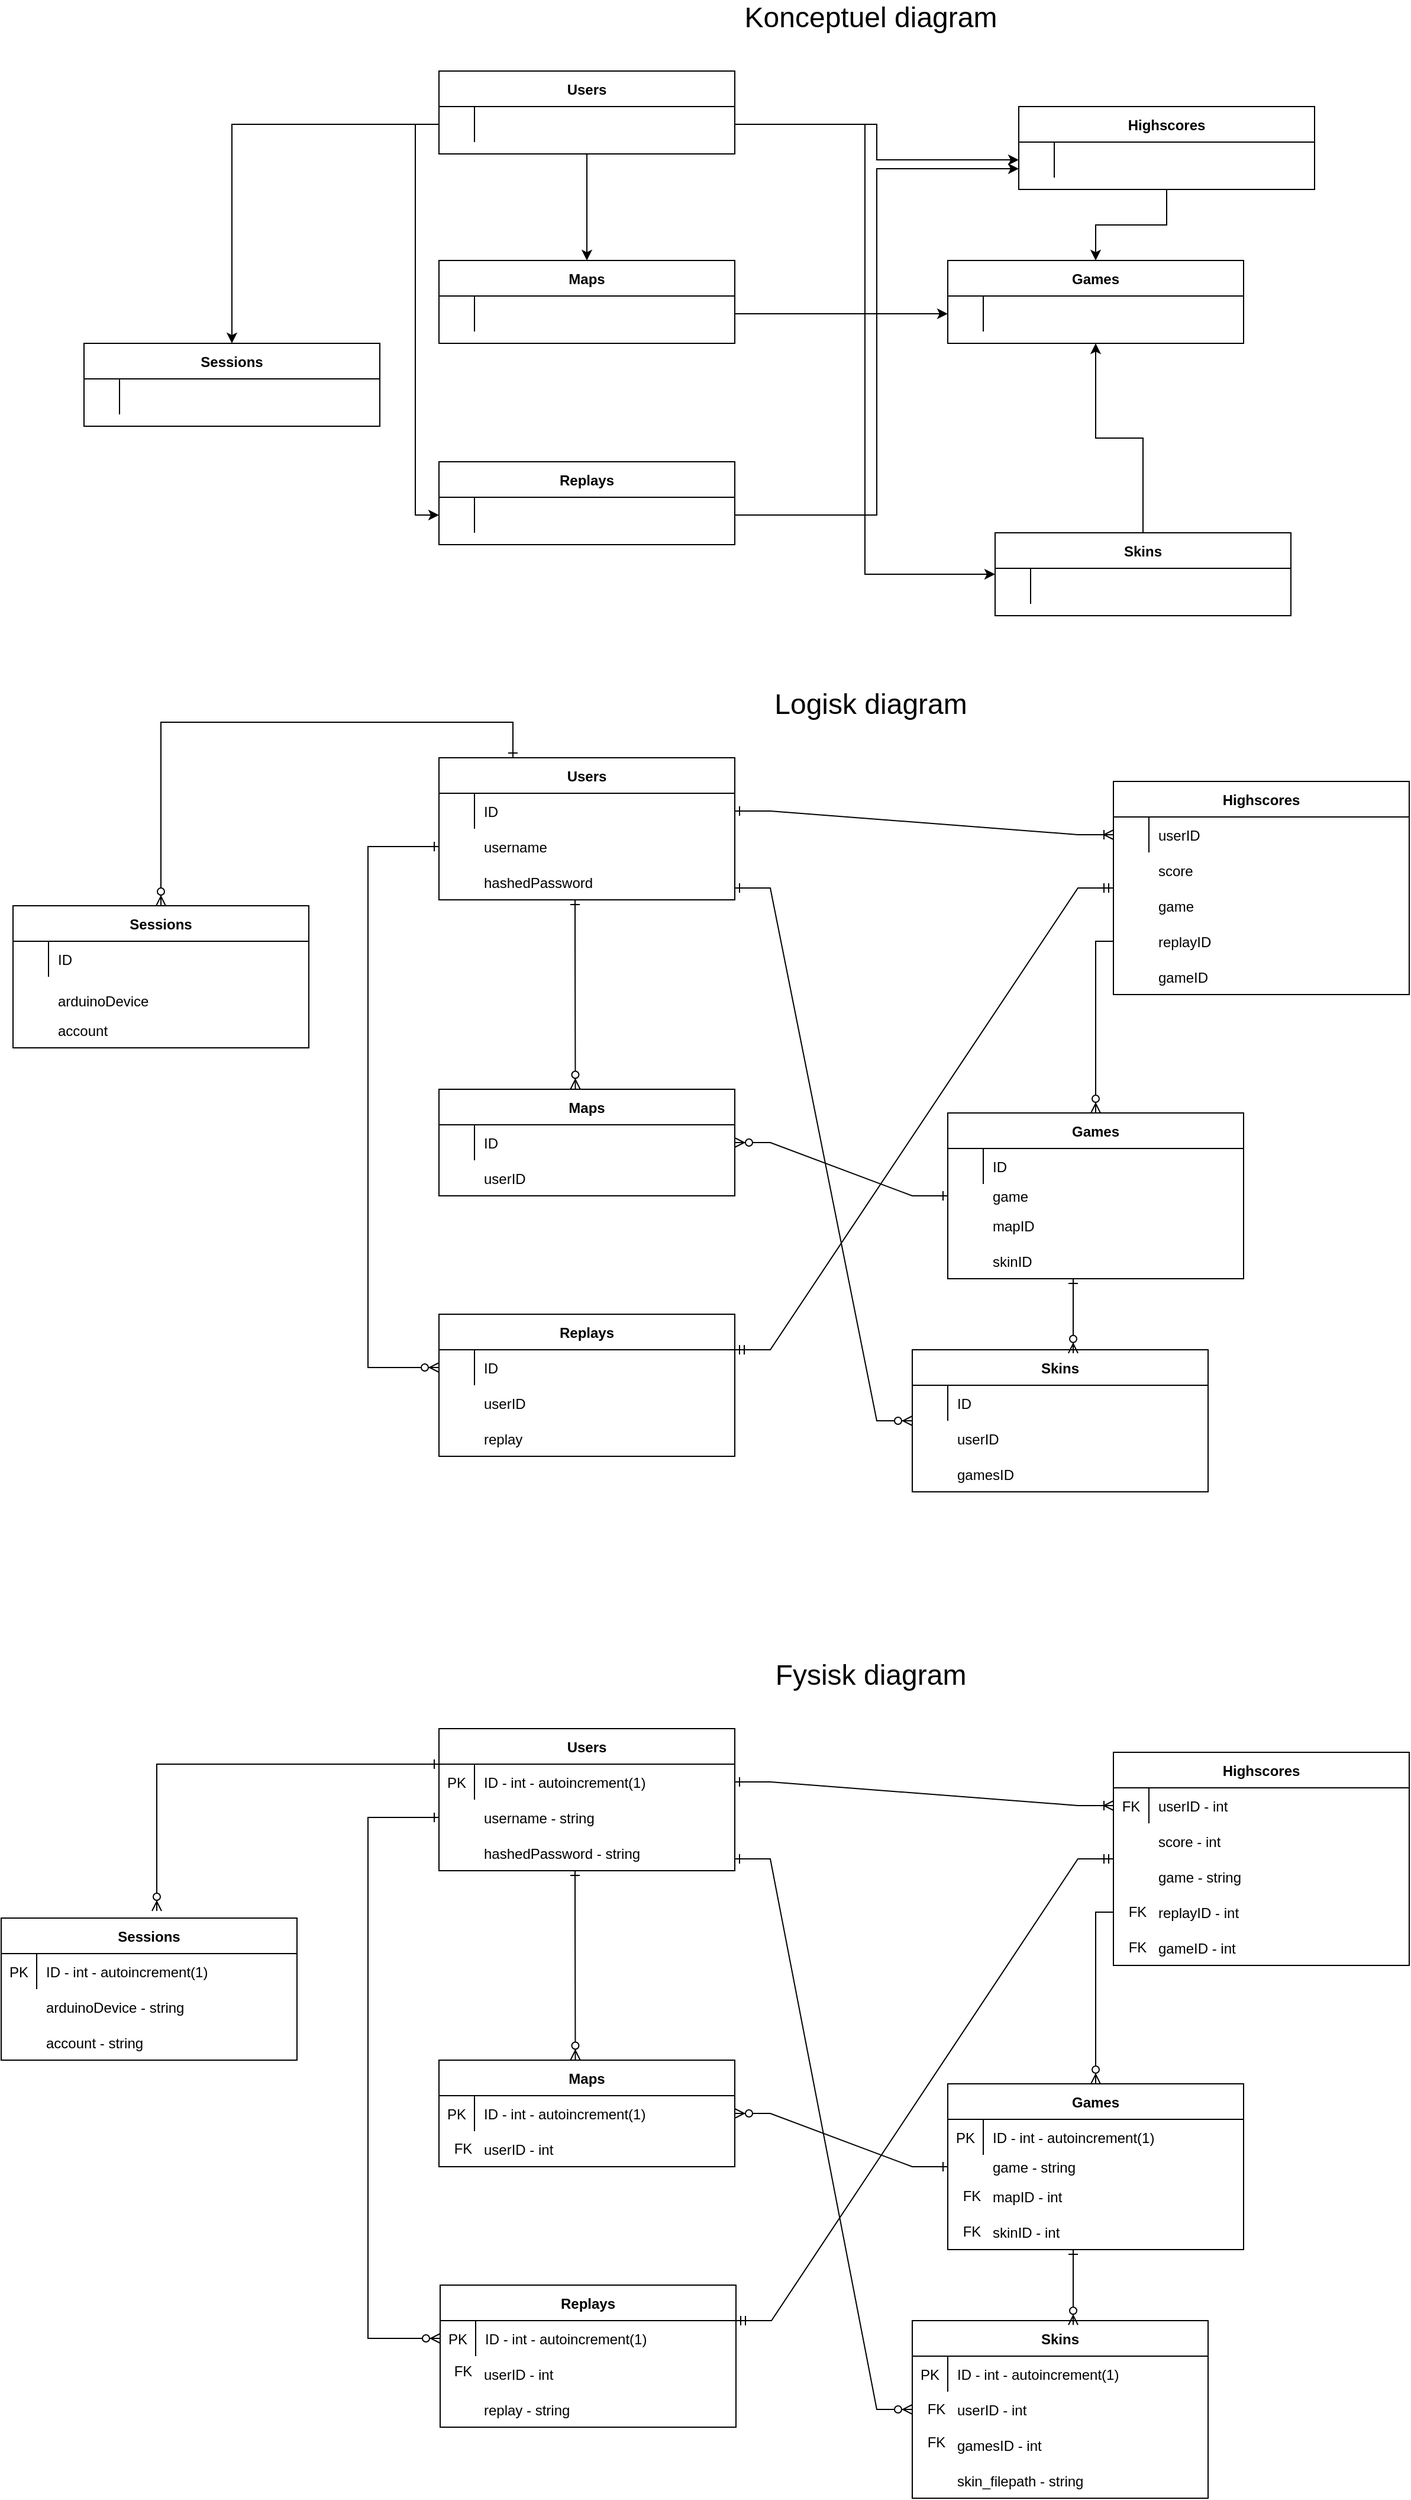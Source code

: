 <mxfile version="24.5.2" type="device">
  <diagram id="R2lEEEUBdFMjLlhIrx00" name="Page-1">
    <mxGraphModel dx="3475" dy="1410" grid="1" gridSize="10" guides="1" tooltips="1" connect="1" arrows="1" fold="1" page="1" pageScale="1" pageWidth="850" pageHeight="1100" math="0" shadow="0" extFonts="Permanent Marker^https://fonts.googleapis.com/css?family=Permanent+Marker">
      <root>
        <mxCell id="0" />
        <mxCell id="1" parent="0" />
        <mxCell id="thEp30P27NkduOgTaIkp-28" style="edgeStyle=orthogonalEdgeStyle;rounded=0;orthogonalLoop=1;jettySize=auto;html=1;entryX=0.5;entryY=0;entryDx=0;entryDy=0;" parent="1" source="C-vyLk0tnHw3VtMMgP7b-23" target="thEp30P27NkduOgTaIkp-6" edge="1">
          <mxGeometry relative="1" as="geometry" />
        </mxCell>
        <mxCell id="C-vyLk0tnHw3VtMMgP7b-23" value="Users" style="shape=table;startSize=30;container=1;collapsible=1;childLayout=tableLayout;fixedRows=1;rowLines=0;fontStyle=1;align=center;resizeLast=1;" parent="1" vertex="1">
          <mxGeometry x="60" y="110" width="250" height="70" as="geometry" />
        </mxCell>
        <mxCell id="C-vyLk0tnHw3VtMMgP7b-27" value="" style="shape=partialRectangle;collapsible=0;dropTarget=0;pointerEvents=0;fillColor=none;points=[[0,0.5],[1,0.5]];portConstraint=eastwest;top=0;left=0;right=0;bottom=0;" parent="C-vyLk0tnHw3VtMMgP7b-23" vertex="1">
          <mxGeometry y="30" width="250" height="30" as="geometry" />
        </mxCell>
        <mxCell id="C-vyLk0tnHw3VtMMgP7b-28" value="" style="shape=partialRectangle;overflow=hidden;connectable=0;fillColor=none;top=0;left=0;bottom=0;right=0;" parent="C-vyLk0tnHw3VtMMgP7b-27" vertex="1">
          <mxGeometry width="30" height="30" as="geometry">
            <mxRectangle width="30" height="30" as="alternateBounds" />
          </mxGeometry>
        </mxCell>
        <mxCell id="C-vyLk0tnHw3VtMMgP7b-29" value="" style="shape=partialRectangle;overflow=hidden;connectable=0;fillColor=none;top=0;left=0;bottom=0;right=0;align=left;spacingLeft=6;" parent="C-vyLk0tnHw3VtMMgP7b-27" vertex="1">
          <mxGeometry x="30" width="220" height="30" as="geometry">
            <mxRectangle width="220" height="30" as="alternateBounds" />
          </mxGeometry>
        </mxCell>
        <mxCell id="thEp30P27NkduOgTaIkp-31" style="edgeStyle=orthogonalEdgeStyle;rounded=0;orthogonalLoop=1;jettySize=auto;html=1;entryX=0.5;entryY=0;entryDx=0;entryDy=0;" parent="1" source="thEp30P27NkduOgTaIkp-2" target="thEp30P27NkduOgTaIkp-10" edge="1">
          <mxGeometry relative="1" as="geometry" />
        </mxCell>
        <mxCell id="thEp30P27NkduOgTaIkp-2" value="Highscores" style="shape=table;startSize=30;container=1;collapsible=1;childLayout=tableLayout;fixedRows=1;rowLines=0;fontStyle=1;align=center;resizeLast=1;" parent="1" vertex="1">
          <mxGeometry x="550" y="140" width="250" height="70" as="geometry" />
        </mxCell>
        <mxCell id="thEp30P27NkduOgTaIkp-3" value="" style="shape=partialRectangle;collapsible=0;dropTarget=0;pointerEvents=0;fillColor=none;points=[[0,0.5],[1,0.5]];portConstraint=eastwest;top=0;left=0;right=0;bottom=0;" parent="thEp30P27NkduOgTaIkp-2" vertex="1">
          <mxGeometry y="30" width="250" height="30" as="geometry" />
        </mxCell>
        <mxCell id="thEp30P27NkduOgTaIkp-4" value="" style="shape=partialRectangle;overflow=hidden;connectable=0;fillColor=none;top=0;left=0;bottom=0;right=0;" parent="thEp30P27NkduOgTaIkp-3" vertex="1">
          <mxGeometry width="30" height="30" as="geometry">
            <mxRectangle width="30" height="30" as="alternateBounds" />
          </mxGeometry>
        </mxCell>
        <mxCell id="thEp30P27NkduOgTaIkp-5" value="" style="shape=partialRectangle;overflow=hidden;connectable=0;fillColor=none;top=0;left=0;bottom=0;right=0;align=left;spacingLeft=6;" parent="thEp30P27NkduOgTaIkp-3" vertex="1">
          <mxGeometry x="30" width="220" height="30" as="geometry">
            <mxRectangle width="220" height="30" as="alternateBounds" />
          </mxGeometry>
        </mxCell>
        <mxCell id="thEp30P27NkduOgTaIkp-6" value="Maps" style="shape=table;startSize=30;container=1;collapsible=1;childLayout=tableLayout;fixedRows=1;rowLines=0;fontStyle=1;align=center;resizeLast=1;" parent="1" vertex="1">
          <mxGeometry x="60" y="270" width="250" height="70" as="geometry" />
        </mxCell>
        <mxCell id="thEp30P27NkduOgTaIkp-7" value="" style="shape=partialRectangle;collapsible=0;dropTarget=0;pointerEvents=0;fillColor=none;points=[[0,0.5],[1,0.5]];portConstraint=eastwest;top=0;left=0;right=0;bottom=0;" parent="thEp30P27NkduOgTaIkp-6" vertex="1">
          <mxGeometry y="30" width="250" height="30" as="geometry" />
        </mxCell>
        <mxCell id="thEp30P27NkduOgTaIkp-8" value="" style="shape=partialRectangle;overflow=hidden;connectable=0;fillColor=none;top=0;left=0;bottom=0;right=0;" parent="thEp30P27NkduOgTaIkp-7" vertex="1">
          <mxGeometry width="30" height="30" as="geometry">
            <mxRectangle width="30" height="30" as="alternateBounds" />
          </mxGeometry>
        </mxCell>
        <mxCell id="thEp30P27NkduOgTaIkp-9" value="" style="shape=partialRectangle;overflow=hidden;connectable=0;fillColor=none;top=0;left=0;bottom=0;right=0;align=left;spacingLeft=6;" parent="thEp30P27NkduOgTaIkp-7" vertex="1">
          <mxGeometry x="30" width="220" height="30" as="geometry">
            <mxRectangle width="220" height="30" as="alternateBounds" />
          </mxGeometry>
        </mxCell>
        <mxCell id="thEp30P27NkduOgTaIkp-10" value="Games" style="shape=table;startSize=30;container=1;collapsible=1;childLayout=tableLayout;fixedRows=1;rowLines=0;fontStyle=1;align=center;resizeLast=1;" parent="1" vertex="1">
          <mxGeometry x="490" y="270" width="250" height="70" as="geometry" />
        </mxCell>
        <mxCell id="thEp30P27NkduOgTaIkp-11" value="" style="shape=partialRectangle;collapsible=0;dropTarget=0;pointerEvents=0;fillColor=none;points=[[0,0.5],[1,0.5]];portConstraint=eastwest;top=0;left=0;right=0;bottom=0;" parent="thEp30P27NkduOgTaIkp-10" vertex="1">
          <mxGeometry y="30" width="250" height="30" as="geometry" />
        </mxCell>
        <mxCell id="thEp30P27NkduOgTaIkp-12" value="" style="shape=partialRectangle;overflow=hidden;connectable=0;fillColor=none;top=0;left=0;bottom=0;right=0;" parent="thEp30P27NkduOgTaIkp-11" vertex="1">
          <mxGeometry width="30" height="30" as="geometry">
            <mxRectangle width="30" height="30" as="alternateBounds" />
          </mxGeometry>
        </mxCell>
        <mxCell id="thEp30P27NkduOgTaIkp-13" value="" style="shape=partialRectangle;overflow=hidden;connectable=0;fillColor=none;top=0;left=0;bottom=0;right=0;align=left;spacingLeft=6;" parent="thEp30P27NkduOgTaIkp-11" vertex="1">
          <mxGeometry x="30" width="220" height="30" as="geometry">
            <mxRectangle width="220" height="30" as="alternateBounds" />
          </mxGeometry>
        </mxCell>
        <mxCell id="thEp30P27NkduOgTaIkp-33" style="edgeStyle=orthogonalEdgeStyle;rounded=0;orthogonalLoop=1;jettySize=auto;html=1;entryX=0.5;entryY=1;entryDx=0;entryDy=0;" parent="1" source="thEp30P27NkduOgTaIkp-18" target="thEp30P27NkduOgTaIkp-10" edge="1">
          <mxGeometry relative="1" as="geometry" />
        </mxCell>
        <mxCell id="thEp30P27NkduOgTaIkp-18" value="Skins" style="shape=table;startSize=30;container=1;collapsible=1;childLayout=tableLayout;fixedRows=1;rowLines=0;fontStyle=1;align=center;resizeLast=1;" parent="1" vertex="1">
          <mxGeometry x="530" y="500" width="250" height="70" as="geometry" />
        </mxCell>
        <mxCell id="thEp30P27NkduOgTaIkp-19" value="" style="shape=partialRectangle;collapsible=0;dropTarget=0;pointerEvents=0;fillColor=none;points=[[0,0.5],[1,0.5]];portConstraint=eastwest;top=0;left=0;right=0;bottom=0;" parent="thEp30P27NkduOgTaIkp-18" vertex="1">
          <mxGeometry y="30" width="250" height="30" as="geometry" />
        </mxCell>
        <mxCell id="thEp30P27NkduOgTaIkp-20" value="" style="shape=partialRectangle;overflow=hidden;connectable=0;fillColor=none;top=0;left=0;bottom=0;right=0;" parent="thEp30P27NkduOgTaIkp-19" vertex="1">
          <mxGeometry width="30" height="30" as="geometry">
            <mxRectangle width="30" height="30" as="alternateBounds" />
          </mxGeometry>
        </mxCell>
        <mxCell id="thEp30P27NkduOgTaIkp-21" value="" style="shape=partialRectangle;overflow=hidden;connectable=0;fillColor=none;top=0;left=0;bottom=0;right=0;align=left;spacingLeft=6;" parent="thEp30P27NkduOgTaIkp-19" vertex="1">
          <mxGeometry x="30" width="220" height="30" as="geometry">
            <mxRectangle width="220" height="30" as="alternateBounds" />
          </mxGeometry>
        </mxCell>
        <mxCell id="thEp30P27NkduOgTaIkp-22" value="Replays" style="shape=table;startSize=30;container=1;collapsible=1;childLayout=tableLayout;fixedRows=1;rowLines=0;fontStyle=1;align=center;resizeLast=1;" parent="1" vertex="1">
          <mxGeometry x="60" y="440" width="250" height="70" as="geometry" />
        </mxCell>
        <mxCell id="thEp30P27NkduOgTaIkp-23" value="" style="shape=partialRectangle;collapsible=0;dropTarget=0;pointerEvents=0;fillColor=none;points=[[0,0.5],[1,0.5]];portConstraint=eastwest;top=0;left=0;right=0;bottom=0;" parent="thEp30P27NkduOgTaIkp-22" vertex="1">
          <mxGeometry y="30" width="250" height="30" as="geometry" />
        </mxCell>
        <mxCell id="thEp30P27NkduOgTaIkp-24" value="" style="shape=partialRectangle;overflow=hidden;connectable=0;fillColor=none;top=0;left=0;bottom=0;right=0;" parent="thEp30P27NkduOgTaIkp-23" vertex="1">
          <mxGeometry width="30" height="30" as="geometry">
            <mxRectangle width="30" height="30" as="alternateBounds" />
          </mxGeometry>
        </mxCell>
        <mxCell id="thEp30P27NkduOgTaIkp-25" value="" style="shape=partialRectangle;overflow=hidden;connectable=0;fillColor=none;top=0;left=0;bottom=0;right=0;align=left;spacingLeft=6;" parent="thEp30P27NkduOgTaIkp-23" vertex="1">
          <mxGeometry x="30" width="220" height="30" as="geometry">
            <mxRectangle width="220" height="30" as="alternateBounds" />
          </mxGeometry>
        </mxCell>
        <mxCell id="thEp30P27NkduOgTaIkp-26" style="edgeStyle=orthogonalEdgeStyle;rounded=0;orthogonalLoop=1;jettySize=auto;html=1;entryX=0;entryY=0.5;entryDx=0;entryDy=0;" parent="1" source="C-vyLk0tnHw3VtMMgP7b-27" target="thEp30P27NkduOgTaIkp-3" edge="1">
          <mxGeometry relative="1" as="geometry" />
        </mxCell>
        <mxCell id="thEp30P27NkduOgTaIkp-27" style="edgeStyle=orthogonalEdgeStyle;rounded=0;orthogonalLoop=1;jettySize=auto;html=1;entryX=0;entryY=0.5;entryDx=0;entryDy=0;" parent="1" source="C-vyLk0tnHw3VtMMgP7b-27" target="thEp30P27NkduOgTaIkp-18" edge="1">
          <mxGeometry relative="1" as="geometry">
            <mxPoint x="390" y="310" as="targetPoint" />
          </mxGeometry>
        </mxCell>
        <mxCell id="thEp30P27NkduOgTaIkp-29" style="edgeStyle=orthogonalEdgeStyle;rounded=0;orthogonalLoop=1;jettySize=auto;html=1;entryX=0;entryY=0.5;entryDx=0;entryDy=0;" parent="1" source="C-vyLk0tnHw3VtMMgP7b-27" target="thEp30P27NkduOgTaIkp-23" edge="1">
          <mxGeometry relative="1" as="geometry" />
        </mxCell>
        <mxCell id="thEp30P27NkduOgTaIkp-30" style="edgeStyle=orthogonalEdgeStyle;rounded=0;orthogonalLoop=1;jettySize=auto;html=1;entryX=0;entryY=0.75;entryDx=0;entryDy=0;" parent="1" source="thEp30P27NkduOgTaIkp-23" target="thEp30P27NkduOgTaIkp-2" edge="1">
          <mxGeometry relative="1" as="geometry">
            <mxPoint x="360" y="300" as="targetPoint" />
          </mxGeometry>
        </mxCell>
        <mxCell id="thEp30P27NkduOgTaIkp-34" style="edgeStyle=orthogonalEdgeStyle;rounded=0;orthogonalLoop=1;jettySize=auto;html=1;entryX=0;entryY=0.5;entryDx=0;entryDy=0;" parent="1" source="thEp30P27NkduOgTaIkp-7" target="thEp30P27NkduOgTaIkp-11" edge="1">
          <mxGeometry relative="1" as="geometry" />
        </mxCell>
        <mxCell id="thEp30P27NkduOgTaIkp-35" value="&lt;font style=&quot;font-size: 24px;&quot;&gt;Konceptuel diagram&lt;/font&gt;" style="text;strokeColor=none;align=center;fillColor=none;html=1;verticalAlign=middle;whiteSpace=wrap;rounded=0;" parent="1" vertex="1">
          <mxGeometry x="305" y="50" width="240" height="30" as="geometry" />
        </mxCell>
        <mxCell id="thEp30P27NkduOgTaIkp-37" value="Users" style="shape=table;startSize=30;container=1;collapsible=1;childLayout=tableLayout;fixedRows=1;rowLines=0;fontStyle=1;align=center;resizeLast=1;" parent="1" vertex="1">
          <mxGeometry x="60" y="690" width="250" height="120" as="geometry" />
        </mxCell>
        <mxCell id="thEp30P27NkduOgTaIkp-38" value="" style="shape=partialRectangle;collapsible=0;dropTarget=0;pointerEvents=0;fillColor=none;points=[[0,0.5],[1,0.5]];portConstraint=eastwest;top=0;left=0;right=0;bottom=0;" parent="thEp30P27NkduOgTaIkp-37" vertex="1">
          <mxGeometry y="30" width="250" height="30" as="geometry" />
        </mxCell>
        <mxCell id="thEp30P27NkduOgTaIkp-39" value="" style="shape=partialRectangle;overflow=hidden;connectable=0;fillColor=none;top=0;left=0;bottom=0;right=0;" parent="thEp30P27NkduOgTaIkp-38" vertex="1">
          <mxGeometry width="30" height="30" as="geometry">
            <mxRectangle width="30" height="30" as="alternateBounds" />
          </mxGeometry>
        </mxCell>
        <mxCell id="thEp30P27NkduOgTaIkp-40" value="ID" style="shape=partialRectangle;overflow=hidden;connectable=0;fillColor=none;top=0;left=0;bottom=0;right=0;align=left;spacingLeft=6;" parent="thEp30P27NkduOgTaIkp-38" vertex="1">
          <mxGeometry x="30" width="220" height="30" as="geometry">
            <mxRectangle width="220" height="30" as="alternateBounds" />
          </mxGeometry>
        </mxCell>
        <mxCell id="thEp30P27NkduOgTaIkp-42" value="Highscores" style="shape=table;startSize=30;container=1;collapsible=1;childLayout=tableLayout;fixedRows=1;rowLines=0;fontStyle=1;align=center;resizeLast=1;" parent="1" vertex="1">
          <mxGeometry x="630" y="710" width="250" height="180" as="geometry" />
        </mxCell>
        <mxCell id="thEp30P27NkduOgTaIkp-43" value="" style="shape=partialRectangle;collapsible=0;dropTarget=0;pointerEvents=0;fillColor=none;points=[[0,0.5],[1,0.5]];portConstraint=eastwest;top=0;left=0;right=0;bottom=0;" parent="thEp30P27NkduOgTaIkp-42" vertex="1">
          <mxGeometry y="30" width="250" height="30" as="geometry" />
        </mxCell>
        <mxCell id="thEp30P27NkduOgTaIkp-44" value="" style="shape=partialRectangle;overflow=hidden;connectable=0;fillColor=none;top=0;left=0;bottom=0;right=0;" parent="thEp30P27NkduOgTaIkp-43" vertex="1">
          <mxGeometry width="30" height="30" as="geometry">
            <mxRectangle width="30" height="30" as="alternateBounds" />
          </mxGeometry>
        </mxCell>
        <mxCell id="thEp30P27NkduOgTaIkp-45" value="userID" style="shape=partialRectangle;overflow=hidden;connectable=0;fillColor=none;top=0;left=0;bottom=0;right=0;align=left;spacingLeft=6;" parent="thEp30P27NkduOgTaIkp-43" vertex="1">
          <mxGeometry x="30" width="220" height="30" as="geometry">
            <mxRectangle width="220" height="30" as="alternateBounds" />
          </mxGeometry>
        </mxCell>
        <mxCell id="thEp30P27NkduOgTaIkp-46" value="Maps" style="shape=table;startSize=30;container=1;collapsible=1;childLayout=tableLayout;fixedRows=1;rowLines=0;fontStyle=1;align=center;resizeLast=1;" parent="1" vertex="1">
          <mxGeometry x="60" y="970" width="250" height="90" as="geometry" />
        </mxCell>
        <mxCell id="thEp30P27NkduOgTaIkp-47" value="" style="shape=partialRectangle;collapsible=0;dropTarget=0;pointerEvents=0;fillColor=none;points=[[0,0.5],[1,0.5]];portConstraint=eastwest;top=0;left=0;right=0;bottom=0;" parent="thEp30P27NkduOgTaIkp-46" vertex="1">
          <mxGeometry y="30" width="250" height="30" as="geometry" />
        </mxCell>
        <mxCell id="thEp30P27NkduOgTaIkp-48" value="" style="shape=partialRectangle;overflow=hidden;connectable=0;fillColor=none;top=0;left=0;bottom=0;right=0;" parent="thEp30P27NkduOgTaIkp-47" vertex="1">
          <mxGeometry width="30" height="30" as="geometry">
            <mxRectangle width="30" height="30" as="alternateBounds" />
          </mxGeometry>
        </mxCell>
        <mxCell id="thEp30P27NkduOgTaIkp-49" value="ID" style="shape=partialRectangle;overflow=hidden;connectable=0;fillColor=none;top=0;left=0;bottom=0;right=0;align=left;spacingLeft=6;" parent="thEp30P27NkduOgTaIkp-47" vertex="1">
          <mxGeometry x="30" width="220" height="30" as="geometry">
            <mxRectangle width="220" height="30" as="alternateBounds" />
          </mxGeometry>
        </mxCell>
        <mxCell id="thEp30P27NkduOgTaIkp-50" value="Games" style="shape=table;startSize=30;container=1;collapsible=1;childLayout=tableLayout;fixedRows=1;rowLines=0;fontStyle=1;align=center;resizeLast=1;" parent="1" vertex="1">
          <mxGeometry x="490" y="990" width="250" height="140" as="geometry" />
        </mxCell>
        <mxCell id="thEp30P27NkduOgTaIkp-51" value="" style="shape=partialRectangle;collapsible=0;dropTarget=0;pointerEvents=0;fillColor=none;points=[[0,0.5],[1,0.5]];portConstraint=eastwest;top=0;left=0;right=0;bottom=0;" parent="thEp30P27NkduOgTaIkp-50" vertex="1">
          <mxGeometry y="30" width="250" height="30" as="geometry" />
        </mxCell>
        <mxCell id="thEp30P27NkduOgTaIkp-52" value="" style="shape=partialRectangle;overflow=hidden;connectable=0;fillColor=none;top=0;left=0;bottom=0;right=0;" parent="thEp30P27NkduOgTaIkp-51" vertex="1">
          <mxGeometry width="30" height="30" as="geometry">
            <mxRectangle width="30" height="30" as="alternateBounds" />
          </mxGeometry>
        </mxCell>
        <mxCell id="thEp30P27NkduOgTaIkp-53" value="ID" style="shape=partialRectangle;overflow=hidden;connectable=0;fillColor=none;top=0;left=0;bottom=0;right=0;align=left;spacingLeft=6;" parent="thEp30P27NkduOgTaIkp-51" vertex="1">
          <mxGeometry x="30" width="220" height="30" as="geometry">
            <mxRectangle width="220" height="30" as="alternateBounds" />
          </mxGeometry>
        </mxCell>
        <mxCell id="thEp30P27NkduOgTaIkp-55" value="Skins" style="shape=table;startSize=30;container=1;collapsible=1;childLayout=tableLayout;fixedRows=1;rowLines=0;fontStyle=1;align=center;resizeLast=1;" parent="1" vertex="1">
          <mxGeometry x="460" y="1190" width="250" height="120" as="geometry" />
        </mxCell>
        <mxCell id="thEp30P27NkduOgTaIkp-56" value="" style="shape=partialRectangle;collapsible=0;dropTarget=0;pointerEvents=0;fillColor=none;points=[[0,0.5],[1,0.5]];portConstraint=eastwest;top=0;left=0;right=0;bottom=0;" parent="thEp30P27NkduOgTaIkp-55" vertex="1">
          <mxGeometry y="30" width="250" height="30" as="geometry" />
        </mxCell>
        <mxCell id="thEp30P27NkduOgTaIkp-57" value="" style="shape=partialRectangle;overflow=hidden;connectable=0;fillColor=none;top=0;left=0;bottom=0;right=0;" parent="thEp30P27NkduOgTaIkp-56" vertex="1">
          <mxGeometry width="30" height="30" as="geometry">
            <mxRectangle width="30" height="30" as="alternateBounds" />
          </mxGeometry>
        </mxCell>
        <mxCell id="thEp30P27NkduOgTaIkp-58" value="ID" style="shape=partialRectangle;overflow=hidden;connectable=0;fillColor=none;top=0;left=0;bottom=0;right=0;align=left;spacingLeft=6;" parent="thEp30P27NkduOgTaIkp-56" vertex="1">
          <mxGeometry x="30" width="220" height="30" as="geometry">
            <mxRectangle width="220" height="30" as="alternateBounds" />
          </mxGeometry>
        </mxCell>
        <mxCell id="thEp30P27NkduOgTaIkp-59" value="Replays" style="shape=table;startSize=30;container=1;collapsible=1;childLayout=tableLayout;fixedRows=1;rowLines=0;fontStyle=1;align=center;resizeLast=1;" parent="1" vertex="1">
          <mxGeometry x="60" y="1160" width="250" height="120" as="geometry" />
        </mxCell>
        <mxCell id="thEp30P27NkduOgTaIkp-60" value="" style="shape=partialRectangle;collapsible=0;dropTarget=0;pointerEvents=0;fillColor=none;points=[[0,0.5],[1,0.5]];portConstraint=eastwest;top=0;left=0;right=0;bottom=0;" parent="thEp30P27NkduOgTaIkp-59" vertex="1">
          <mxGeometry y="30" width="250" height="30" as="geometry" />
        </mxCell>
        <mxCell id="thEp30P27NkduOgTaIkp-61" value="" style="shape=partialRectangle;overflow=hidden;connectable=0;fillColor=none;top=0;left=0;bottom=0;right=0;" parent="thEp30P27NkduOgTaIkp-60" vertex="1">
          <mxGeometry width="30" height="30" as="geometry">
            <mxRectangle width="30" height="30" as="alternateBounds" />
          </mxGeometry>
        </mxCell>
        <mxCell id="thEp30P27NkduOgTaIkp-62" value="ID" style="shape=partialRectangle;overflow=hidden;connectable=0;fillColor=none;top=0;left=0;bottom=0;right=0;align=left;spacingLeft=6;" parent="thEp30P27NkduOgTaIkp-60" vertex="1">
          <mxGeometry x="30" width="220" height="30" as="geometry">
            <mxRectangle width="220" height="30" as="alternateBounds" />
          </mxGeometry>
        </mxCell>
        <mxCell id="thEp30P27NkduOgTaIkp-68" value="&lt;font style=&quot;font-size: 24px;&quot;&gt;Logisk diagram&lt;/font&gt;" style="text;strokeColor=none;align=center;fillColor=none;html=1;verticalAlign=middle;whiteSpace=wrap;rounded=0;" parent="1" vertex="1">
          <mxGeometry x="340" y="630" width="170" height="30" as="geometry" />
        </mxCell>
        <mxCell id="thEp30P27NkduOgTaIkp-70" value="" style="shape=partialRectangle;collapsible=0;dropTarget=0;pointerEvents=0;fillColor=none;points=[[0,0.5],[1,0.5]];portConstraint=eastwest;top=0;left=0;right=0;bottom=0;" parent="1" vertex="1">
          <mxGeometry x="60" y="750" width="250" height="30" as="geometry" />
        </mxCell>
        <mxCell id="thEp30P27NkduOgTaIkp-71" value="" style="shape=partialRectangle;overflow=hidden;connectable=0;fillColor=none;top=0;left=0;bottom=0;right=0;" parent="thEp30P27NkduOgTaIkp-70" vertex="1">
          <mxGeometry width="30" height="30" as="geometry">
            <mxRectangle width="30" height="30" as="alternateBounds" />
          </mxGeometry>
        </mxCell>
        <mxCell id="thEp30P27NkduOgTaIkp-72" value="username" style="shape=partialRectangle;overflow=hidden;connectable=0;fillColor=none;top=0;left=0;bottom=0;right=0;align=left;spacingLeft=6;" parent="thEp30P27NkduOgTaIkp-70" vertex="1">
          <mxGeometry x="30" width="220" height="30" as="geometry">
            <mxRectangle width="220" height="30" as="alternateBounds" />
          </mxGeometry>
        </mxCell>
        <mxCell id="thEp30P27NkduOgTaIkp-73" value="hashedPassword" style="shape=partialRectangle;overflow=hidden;connectable=0;fillColor=none;top=0;left=0;bottom=0;right=0;align=left;spacingLeft=6;" parent="1" vertex="1">
          <mxGeometry x="90" y="780" width="220" height="30" as="geometry">
            <mxRectangle width="220" height="30" as="alternateBounds" />
          </mxGeometry>
        </mxCell>
        <mxCell id="thEp30P27NkduOgTaIkp-74" value="score" style="shape=partialRectangle;overflow=hidden;connectable=0;fillColor=none;top=0;left=0;bottom=0;right=0;align=left;spacingLeft=6;" parent="1" vertex="1">
          <mxGeometry x="660" y="770" width="220" height="30" as="geometry">
            <mxRectangle width="220" height="30" as="alternateBounds" />
          </mxGeometry>
        </mxCell>
        <mxCell id="thEp30P27NkduOgTaIkp-75" value="game" style="shape=partialRectangle;overflow=hidden;connectable=0;fillColor=none;top=0;left=0;bottom=0;right=0;align=left;spacingLeft=6;" parent="1" vertex="1">
          <mxGeometry x="660" y="800" width="220" height="30" as="geometry">
            <mxRectangle width="220" height="30" as="alternateBounds" />
          </mxGeometry>
        </mxCell>
        <mxCell id="thEp30P27NkduOgTaIkp-76" value="game" style="shape=partialRectangle;overflow=hidden;connectable=0;fillColor=none;top=0;left=0;bottom=0;right=0;align=left;spacingLeft=6;" parent="1" vertex="1">
          <mxGeometry x="520" y="1045" width="220" height="30" as="geometry">
            <mxRectangle width="220" height="30" as="alternateBounds" />
          </mxGeometry>
        </mxCell>
        <mxCell id="thEp30P27NkduOgTaIkp-77" value="mapID" style="shape=partialRectangle;overflow=hidden;connectable=0;fillColor=none;top=0;left=0;bottom=0;right=0;align=left;spacingLeft=6;" parent="1" vertex="1">
          <mxGeometry x="520" y="1070" width="220" height="30" as="geometry">
            <mxRectangle width="220" height="30" as="alternateBounds" />
          </mxGeometry>
        </mxCell>
        <mxCell id="thEp30P27NkduOgTaIkp-78" value="userID" style="shape=partialRectangle;overflow=hidden;connectable=0;fillColor=none;top=0;left=0;bottom=0;right=0;align=left;spacingLeft=6;" parent="1" vertex="1">
          <mxGeometry x="490" y="1250" width="220" height="30" as="geometry">
            <mxRectangle width="220" height="30" as="alternateBounds" />
          </mxGeometry>
        </mxCell>
        <mxCell id="thEp30P27NkduOgTaIkp-80" value="userID" style="shape=partialRectangle;overflow=hidden;connectable=0;fillColor=none;top=0;left=0;bottom=0;right=0;align=left;spacingLeft=6;" parent="1" vertex="1">
          <mxGeometry x="90" y="1220" width="220" height="30" as="geometry">
            <mxRectangle width="220" height="30" as="alternateBounds" />
          </mxGeometry>
        </mxCell>
        <mxCell id="thEp30P27NkduOgTaIkp-81" value="replay" style="shape=partialRectangle;overflow=hidden;connectable=0;fillColor=none;top=0;left=0;bottom=0;right=0;align=left;spacingLeft=6;" parent="1" vertex="1">
          <mxGeometry x="90" y="1250" width="220" height="30" as="geometry">
            <mxRectangle width="220" height="30" as="alternateBounds" />
          </mxGeometry>
        </mxCell>
        <mxCell id="thEp30P27NkduOgTaIkp-82" value="userID" style="shape=partialRectangle;overflow=hidden;connectable=0;fillColor=none;top=0;left=0;bottom=0;right=0;align=left;spacingLeft=6;" parent="1" vertex="1">
          <mxGeometry x="90" y="1030" width="220" height="30" as="geometry">
            <mxRectangle width="220" height="30" as="alternateBounds" />
          </mxGeometry>
        </mxCell>
        <mxCell id="thEp30P27NkduOgTaIkp-83" value="replayID" style="shape=partialRectangle;overflow=hidden;connectable=0;fillColor=none;top=0;left=0;bottom=0;right=0;align=left;spacingLeft=6;" parent="1" vertex="1">
          <mxGeometry x="660" y="830" width="220" height="30" as="geometry">
            <mxRectangle width="220" height="30" as="alternateBounds" />
          </mxGeometry>
        </mxCell>
        <mxCell id="thEp30P27NkduOgTaIkp-84" value="gameID" style="shape=partialRectangle;overflow=hidden;connectable=0;fillColor=none;top=0;left=0;bottom=0;right=0;align=left;spacingLeft=6;" parent="1" vertex="1">
          <mxGeometry x="660" y="860" width="220" height="30" as="geometry">
            <mxRectangle width="220" height="30" as="alternateBounds" />
          </mxGeometry>
        </mxCell>
        <mxCell id="thEp30P27NkduOgTaIkp-85" value="skinID" style="shape=partialRectangle;overflow=hidden;connectable=0;fillColor=none;top=0;left=0;bottom=0;right=0;align=left;spacingLeft=6;" parent="1" vertex="1">
          <mxGeometry x="520" y="1100" width="220" height="30" as="geometry">
            <mxRectangle width="220" height="30" as="alternateBounds" />
          </mxGeometry>
        </mxCell>
        <mxCell id="thEp30P27NkduOgTaIkp-87" value="gamesID" style="shape=partialRectangle;overflow=hidden;connectable=0;fillColor=none;top=0;left=0;bottom=0;right=0;align=left;spacingLeft=6;" parent="1" vertex="1">
          <mxGeometry x="490" y="1280" width="220" height="30" as="geometry">
            <mxRectangle width="220" height="30" as="alternateBounds" />
          </mxGeometry>
        </mxCell>
        <mxCell id="thEp30P27NkduOgTaIkp-88" value="" style="edgeStyle=entityRelationEdgeStyle;fontSize=12;html=1;endArrow=ERzeroToMany;endFill=1;rounded=0;entryX=0;entryY=0.5;entryDx=0;entryDy=0;startArrow=ERone;startFill=0;" parent="1" target="thEp30P27NkduOgTaIkp-55" edge="1">
          <mxGeometry width="100" height="100" relative="1" as="geometry">
            <mxPoint x="310" y="800" as="sourcePoint" />
            <mxPoint x="720" y="1010" as="targetPoint" />
          </mxGeometry>
        </mxCell>
        <mxCell id="sCQwSkNaZsQBmzsUgqiH-8" value="" style="edgeStyle=orthogonalEdgeStyle;fontSize=12;html=1;endArrow=ERzeroToMany;endFill=1;rounded=0;exitX=0;exitY=0.5;exitDx=0;exitDy=0;startArrow=ERone;startFill=0;" parent="1" source="thEp30P27NkduOgTaIkp-70" target="thEp30P27NkduOgTaIkp-60" edge="1">
          <mxGeometry width="100" height="100" relative="1" as="geometry">
            <mxPoint x="10" y="760" as="sourcePoint" />
            <mxPoint x="50" y="1230" as="targetPoint" />
            <Array as="points">
              <mxPoint y="765" />
              <mxPoint y="1205" />
            </Array>
          </mxGeometry>
        </mxCell>
        <mxCell id="sCQwSkNaZsQBmzsUgqiH-11" value="" style="edgeStyle=elbowEdgeStyle;fontSize=12;html=1;endArrow=ERzeroToMany;endFill=1;rounded=0;entryX=0.543;entryY=0.024;entryDx=0;entryDy=0;entryPerimeter=0;startArrow=ERone;startFill=0;" parent="1" source="thEp30P27NkduOgTaIkp-50" target="thEp30P27NkduOgTaIkp-55" edge="1">
          <mxGeometry width="100" height="100" relative="1" as="geometry">
            <mxPoint x="600" y="1200" as="sourcePoint" />
            <mxPoint x="800" y="1060" as="targetPoint" />
          </mxGeometry>
        </mxCell>
        <mxCell id="sCQwSkNaZsQBmzsUgqiH-12" value="" style="edgeStyle=entityRelationEdgeStyle;fontSize=12;html=1;endArrow=ERzeroToMany;endFill=1;rounded=0;startArrow=ERone;startFill=0;" parent="1" source="thEp30P27NkduOgTaIkp-50" target="thEp30P27NkduOgTaIkp-46" edge="1">
          <mxGeometry width="100" height="100" relative="1" as="geometry">
            <mxPoint x="480" y="1050" as="sourcePoint" />
            <mxPoint x="340" y="1060" as="targetPoint" />
          </mxGeometry>
        </mxCell>
        <mxCell id="sCQwSkNaZsQBmzsUgqiH-14" value="" style="edgeStyle=orthogonalEdgeStyle;fontSize=12;html=1;endArrow=ERzeroToMany;endFill=1;rounded=0;entryX=0.461;entryY=-0.003;entryDx=0;entryDy=0;entryPerimeter=0;startArrow=ERone;startFill=0;" parent="1" target="thEp30P27NkduOgTaIkp-46" edge="1">
          <mxGeometry width="100" height="100" relative="1" as="geometry">
            <mxPoint x="175" y="810" as="sourcePoint" />
            <mxPoint x="490" y="990" as="targetPoint" />
            <Array as="points">
              <mxPoint x="175" y="850" />
            </Array>
          </mxGeometry>
        </mxCell>
        <mxCell id="sCQwSkNaZsQBmzsUgqiH-15" value="" style="edgeStyle=orthogonalEdgeStyle;fontSize=12;html=1;endArrow=ERzeroToMany;endFill=1;rounded=0;entryX=0.5;entryY=0;entryDx=0;entryDy=0;exitX=0;exitY=0.75;exitDx=0;exitDy=0;" parent="1" source="thEp30P27NkduOgTaIkp-42" target="thEp30P27NkduOgTaIkp-50" edge="1">
          <mxGeometry width="100" height="100" relative="1" as="geometry">
            <mxPoint x="680" y="920" as="sourcePoint" />
            <mxPoint x="590" y="970" as="targetPoint" />
          </mxGeometry>
        </mxCell>
        <mxCell id="sCQwSkNaZsQBmzsUgqiH-16" value="" style="edgeStyle=entityRelationEdgeStyle;fontSize=12;html=1;endArrow=ERoneToMany;rounded=0;exitX=1;exitY=0.5;exitDx=0;exitDy=0;entryX=0;entryY=0.5;entryDx=0;entryDy=0;startArrow=ERone;startFill=0;" parent="1" source="thEp30P27NkduOgTaIkp-38" target="thEp30P27NkduOgTaIkp-43" edge="1">
          <mxGeometry width="100" height="100" relative="1" as="geometry">
            <mxPoint x="460" y="845" as="sourcePoint" />
            <mxPoint x="560" y="745" as="targetPoint" />
          </mxGeometry>
        </mxCell>
        <mxCell id="sCQwSkNaZsQBmzsUgqiH-17" value="" style="edgeStyle=entityRelationEdgeStyle;fontSize=12;html=1;endArrow=ERmandOne;startArrow=ERmandOne;rounded=0;exitX=1;exitY=0.25;exitDx=0;exitDy=0;" parent="1" source="thEp30P27NkduOgTaIkp-59" target="thEp30P27NkduOgTaIkp-42" edge="1">
          <mxGeometry width="100" height="100" relative="1" as="geometry">
            <mxPoint x="490" y="1070" as="sourcePoint" />
            <mxPoint x="590" y="970" as="targetPoint" />
          </mxGeometry>
        </mxCell>
        <mxCell id="sCQwSkNaZsQBmzsUgqiH-18" value="Users" style="shape=table;startSize=30;container=1;collapsible=1;childLayout=tableLayout;fixedRows=1;rowLines=0;fontStyle=1;align=center;resizeLast=1;" parent="1" vertex="1">
          <mxGeometry x="60" y="1510" width="250" height="120" as="geometry" />
        </mxCell>
        <mxCell id="sCQwSkNaZsQBmzsUgqiH-19" value="" style="shape=partialRectangle;collapsible=0;dropTarget=0;pointerEvents=0;fillColor=none;points=[[0,0.5],[1,0.5]];portConstraint=eastwest;top=0;left=0;right=0;bottom=0;" parent="sCQwSkNaZsQBmzsUgqiH-18" vertex="1">
          <mxGeometry y="30" width="250" height="30" as="geometry" />
        </mxCell>
        <mxCell id="sCQwSkNaZsQBmzsUgqiH-20" value="PK" style="shape=partialRectangle;overflow=hidden;connectable=0;fillColor=none;top=0;left=0;bottom=0;right=0;" parent="sCQwSkNaZsQBmzsUgqiH-19" vertex="1">
          <mxGeometry width="30" height="30" as="geometry">
            <mxRectangle width="30" height="30" as="alternateBounds" />
          </mxGeometry>
        </mxCell>
        <mxCell id="sCQwSkNaZsQBmzsUgqiH-21" value="ID - int - autoincrement(1)" style="shape=partialRectangle;overflow=hidden;connectable=0;fillColor=none;top=0;left=0;bottom=0;right=0;align=left;spacingLeft=6;" parent="sCQwSkNaZsQBmzsUgqiH-19" vertex="1">
          <mxGeometry x="30" width="220" height="30" as="geometry">
            <mxRectangle width="220" height="30" as="alternateBounds" />
          </mxGeometry>
        </mxCell>
        <mxCell id="sCQwSkNaZsQBmzsUgqiH-22" value="Highscores" style="shape=table;startSize=30;container=1;collapsible=1;childLayout=tableLayout;fixedRows=1;rowLines=0;fontStyle=1;align=center;resizeLast=1;" parent="1" vertex="1">
          <mxGeometry x="630" y="1530" width="250" height="180" as="geometry" />
        </mxCell>
        <mxCell id="sCQwSkNaZsQBmzsUgqiH-23" value="" style="shape=partialRectangle;collapsible=0;dropTarget=0;pointerEvents=0;fillColor=none;points=[[0,0.5],[1,0.5]];portConstraint=eastwest;top=0;left=0;right=0;bottom=0;" parent="sCQwSkNaZsQBmzsUgqiH-22" vertex="1">
          <mxGeometry y="30" width="250" height="30" as="geometry" />
        </mxCell>
        <mxCell id="sCQwSkNaZsQBmzsUgqiH-24" value="FK" style="shape=partialRectangle;overflow=hidden;connectable=0;fillColor=none;top=0;left=0;bottom=0;right=0;" parent="sCQwSkNaZsQBmzsUgqiH-23" vertex="1">
          <mxGeometry width="30" height="30" as="geometry">
            <mxRectangle width="30" height="30" as="alternateBounds" />
          </mxGeometry>
        </mxCell>
        <mxCell id="sCQwSkNaZsQBmzsUgqiH-25" value="userID - int" style="shape=partialRectangle;overflow=hidden;connectable=0;fillColor=none;top=0;left=0;bottom=0;right=0;align=left;spacingLeft=6;" parent="sCQwSkNaZsQBmzsUgqiH-23" vertex="1">
          <mxGeometry x="30" width="220" height="30" as="geometry">
            <mxRectangle width="220" height="30" as="alternateBounds" />
          </mxGeometry>
        </mxCell>
        <mxCell id="sCQwSkNaZsQBmzsUgqiH-26" value="Maps" style="shape=table;startSize=30;container=1;collapsible=1;childLayout=tableLayout;fixedRows=1;rowLines=0;fontStyle=1;align=center;resizeLast=1;" parent="1" vertex="1">
          <mxGeometry x="60" y="1790" width="250" height="90" as="geometry" />
        </mxCell>
        <mxCell id="sCQwSkNaZsQBmzsUgqiH-27" value="" style="shape=partialRectangle;collapsible=0;dropTarget=0;pointerEvents=0;fillColor=none;points=[[0,0.5],[1,0.5]];portConstraint=eastwest;top=0;left=0;right=0;bottom=0;" parent="sCQwSkNaZsQBmzsUgqiH-26" vertex="1">
          <mxGeometry y="30" width="250" height="30" as="geometry" />
        </mxCell>
        <mxCell id="sCQwSkNaZsQBmzsUgqiH-28" value="PK" style="shape=partialRectangle;overflow=hidden;connectable=0;fillColor=none;top=0;left=0;bottom=0;right=0;" parent="sCQwSkNaZsQBmzsUgqiH-27" vertex="1">
          <mxGeometry width="30" height="30" as="geometry">
            <mxRectangle width="30" height="30" as="alternateBounds" />
          </mxGeometry>
        </mxCell>
        <mxCell id="sCQwSkNaZsQBmzsUgqiH-29" value="ID - int - autoincrement(1)" style="shape=partialRectangle;overflow=hidden;connectable=0;fillColor=none;top=0;left=0;bottom=0;right=0;align=left;spacingLeft=6;" parent="sCQwSkNaZsQBmzsUgqiH-27" vertex="1">
          <mxGeometry x="30" width="220" height="30" as="geometry">
            <mxRectangle width="220" height="30" as="alternateBounds" />
          </mxGeometry>
        </mxCell>
        <mxCell id="sCQwSkNaZsQBmzsUgqiH-30" value="Games" style="shape=table;startSize=30;container=1;collapsible=1;childLayout=tableLayout;fixedRows=1;rowLines=0;fontStyle=1;align=center;resizeLast=1;" parent="1" vertex="1">
          <mxGeometry x="490" y="1810" width="250" height="140" as="geometry" />
        </mxCell>
        <mxCell id="sCQwSkNaZsQBmzsUgqiH-31" value="" style="shape=partialRectangle;collapsible=0;dropTarget=0;pointerEvents=0;fillColor=none;points=[[0,0.5],[1,0.5]];portConstraint=eastwest;top=0;left=0;right=0;bottom=0;" parent="sCQwSkNaZsQBmzsUgqiH-30" vertex="1">
          <mxGeometry y="30" width="250" height="30" as="geometry" />
        </mxCell>
        <mxCell id="sCQwSkNaZsQBmzsUgqiH-32" value="PK" style="shape=partialRectangle;overflow=hidden;connectable=0;fillColor=none;top=0;left=0;bottom=0;right=0;" parent="sCQwSkNaZsQBmzsUgqiH-31" vertex="1">
          <mxGeometry width="30" height="30" as="geometry">
            <mxRectangle width="30" height="30" as="alternateBounds" />
          </mxGeometry>
        </mxCell>
        <mxCell id="sCQwSkNaZsQBmzsUgqiH-33" value="ID - int - autoincrement(1)" style="shape=partialRectangle;overflow=hidden;connectable=0;fillColor=none;top=0;left=0;bottom=0;right=0;align=left;spacingLeft=6;" parent="sCQwSkNaZsQBmzsUgqiH-31" vertex="1">
          <mxGeometry x="30" width="220" height="30" as="geometry">
            <mxRectangle width="220" height="30" as="alternateBounds" />
          </mxGeometry>
        </mxCell>
        <mxCell id="sCQwSkNaZsQBmzsUgqiH-34" value="Skins" style="shape=table;startSize=30;container=1;collapsible=1;childLayout=tableLayout;fixedRows=1;rowLines=0;fontStyle=1;align=center;resizeLast=1;" parent="1" vertex="1">
          <mxGeometry x="460" y="2010" width="250" height="150" as="geometry" />
        </mxCell>
        <mxCell id="sCQwSkNaZsQBmzsUgqiH-35" value="" style="shape=partialRectangle;collapsible=0;dropTarget=0;pointerEvents=0;fillColor=none;points=[[0,0.5],[1,0.5]];portConstraint=eastwest;top=0;left=0;right=0;bottom=0;" parent="sCQwSkNaZsQBmzsUgqiH-34" vertex="1">
          <mxGeometry y="30" width="250" height="30" as="geometry" />
        </mxCell>
        <mxCell id="sCQwSkNaZsQBmzsUgqiH-36" value="PK" style="shape=partialRectangle;overflow=hidden;connectable=0;fillColor=none;top=0;left=0;bottom=0;right=0;" parent="sCQwSkNaZsQBmzsUgqiH-35" vertex="1">
          <mxGeometry width="30" height="30" as="geometry">
            <mxRectangle width="30" height="30" as="alternateBounds" />
          </mxGeometry>
        </mxCell>
        <mxCell id="sCQwSkNaZsQBmzsUgqiH-37" value="ID - int - autoincrement(1)" style="shape=partialRectangle;overflow=hidden;connectable=0;fillColor=none;top=0;left=0;bottom=0;right=0;align=left;spacingLeft=6;" parent="sCQwSkNaZsQBmzsUgqiH-35" vertex="1">
          <mxGeometry x="30" width="220" height="30" as="geometry">
            <mxRectangle width="220" height="30" as="alternateBounds" />
          </mxGeometry>
        </mxCell>
        <mxCell id="sCQwSkNaZsQBmzsUgqiH-38" value="Replays" style="shape=table;startSize=30;container=1;collapsible=1;childLayout=tableLayout;fixedRows=1;rowLines=0;fontStyle=1;align=center;resizeLast=1;" parent="1" vertex="1">
          <mxGeometry x="61" y="1980" width="250" height="120" as="geometry" />
        </mxCell>
        <mxCell id="sCQwSkNaZsQBmzsUgqiH-39" value="" style="shape=partialRectangle;collapsible=0;dropTarget=0;pointerEvents=0;fillColor=none;points=[[0,0.5],[1,0.5]];portConstraint=eastwest;top=0;left=0;right=0;bottom=0;" parent="sCQwSkNaZsQBmzsUgqiH-38" vertex="1">
          <mxGeometry y="30" width="250" height="30" as="geometry" />
        </mxCell>
        <mxCell id="sCQwSkNaZsQBmzsUgqiH-40" value="PK" style="shape=partialRectangle;overflow=hidden;connectable=0;fillColor=none;top=0;left=0;bottom=0;right=0;" parent="sCQwSkNaZsQBmzsUgqiH-39" vertex="1">
          <mxGeometry width="30" height="30" as="geometry">
            <mxRectangle width="30" height="30" as="alternateBounds" />
          </mxGeometry>
        </mxCell>
        <mxCell id="sCQwSkNaZsQBmzsUgqiH-41" value="ID - int - autoincrement(1)" style="shape=partialRectangle;overflow=hidden;connectable=0;fillColor=none;top=0;left=0;bottom=0;right=0;align=left;spacingLeft=6;" parent="sCQwSkNaZsQBmzsUgqiH-39" vertex="1">
          <mxGeometry x="30" width="220" height="30" as="geometry">
            <mxRectangle width="220" height="30" as="alternateBounds" />
          </mxGeometry>
        </mxCell>
        <mxCell id="sCQwSkNaZsQBmzsUgqiH-42" value="&lt;font style=&quot;font-size: 24px;&quot;&gt;Fysisk diagram&lt;/font&gt;" style="text;strokeColor=none;align=center;fillColor=none;html=1;verticalAlign=middle;whiteSpace=wrap;rounded=0;" parent="1" vertex="1">
          <mxGeometry x="340" y="1450" width="170" height="30" as="geometry" />
        </mxCell>
        <mxCell id="sCQwSkNaZsQBmzsUgqiH-43" value="" style="shape=partialRectangle;collapsible=0;dropTarget=0;pointerEvents=0;fillColor=none;points=[[0,0.5],[1,0.5]];portConstraint=eastwest;top=0;left=0;right=0;bottom=0;" parent="1" vertex="1">
          <mxGeometry x="60" y="1570" width="250" height="30" as="geometry" />
        </mxCell>
        <mxCell id="sCQwSkNaZsQBmzsUgqiH-44" value="" style="shape=partialRectangle;overflow=hidden;connectable=0;fillColor=none;top=0;left=0;bottom=0;right=0;" parent="sCQwSkNaZsQBmzsUgqiH-43" vertex="1">
          <mxGeometry width="30" height="30" as="geometry">
            <mxRectangle width="30" height="30" as="alternateBounds" />
          </mxGeometry>
        </mxCell>
        <mxCell id="sCQwSkNaZsQBmzsUgqiH-45" value="username - string" style="shape=partialRectangle;overflow=hidden;connectable=0;fillColor=none;top=0;left=0;bottom=0;right=0;align=left;spacingLeft=6;" parent="sCQwSkNaZsQBmzsUgqiH-43" vertex="1">
          <mxGeometry x="30" width="220" height="30" as="geometry">
            <mxRectangle width="220" height="30" as="alternateBounds" />
          </mxGeometry>
        </mxCell>
        <mxCell id="sCQwSkNaZsQBmzsUgqiH-46" value="hashedPassword - string" style="shape=partialRectangle;overflow=hidden;connectable=0;fillColor=none;top=0;left=0;bottom=0;right=0;align=left;spacingLeft=6;" parent="1" vertex="1">
          <mxGeometry x="90" y="1600" width="220" height="30" as="geometry">
            <mxRectangle width="220" height="30" as="alternateBounds" />
          </mxGeometry>
        </mxCell>
        <mxCell id="sCQwSkNaZsQBmzsUgqiH-47" value="score - int" style="shape=partialRectangle;overflow=hidden;connectable=0;fillColor=none;top=0;left=0;bottom=0;right=0;align=left;spacingLeft=6;" parent="1" vertex="1">
          <mxGeometry x="660" y="1590" width="220" height="30" as="geometry">
            <mxRectangle width="220" height="30" as="alternateBounds" />
          </mxGeometry>
        </mxCell>
        <mxCell id="sCQwSkNaZsQBmzsUgqiH-48" value="game - string" style="shape=partialRectangle;overflow=hidden;connectable=0;fillColor=none;top=0;left=0;bottom=0;right=0;align=left;spacingLeft=6;" parent="1" vertex="1">
          <mxGeometry x="660" y="1620" width="220" height="30" as="geometry">
            <mxRectangle width="220" height="30" as="alternateBounds" />
          </mxGeometry>
        </mxCell>
        <mxCell id="sCQwSkNaZsQBmzsUgqiH-49" value="game - string" style="shape=partialRectangle;overflow=hidden;connectable=0;fillColor=none;top=0;left=0;bottom=0;right=0;align=left;spacingLeft=6;" parent="1" vertex="1">
          <mxGeometry x="520" y="1865" width="220" height="30" as="geometry">
            <mxRectangle width="220" height="30" as="alternateBounds" />
          </mxGeometry>
        </mxCell>
        <mxCell id="sCQwSkNaZsQBmzsUgqiH-50" value="mapID - int" style="shape=partialRectangle;overflow=hidden;connectable=0;fillColor=none;top=0;left=0;bottom=0;right=0;align=left;spacingLeft=6;" parent="1" vertex="1">
          <mxGeometry x="520" y="1890" width="220" height="30" as="geometry">
            <mxRectangle width="220" height="30" as="alternateBounds" />
          </mxGeometry>
        </mxCell>
        <mxCell id="sCQwSkNaZsQBmzsUgqiH-51" value="userID - int" style="shape=partialRectangle;overflow=hidden;connectable=0;fillColor=none;top=0;left=0;bottom=0;right=0;align=left;spacingLeft=6;" parent="1" vertex="1">
          <mxGeometry x="490" y="2070" width="220" height="30" as="geometry">
            <mxRectangle width="220" height="30" as="alternateBounds" />
          </mxGeometry>
        </mxCell>
        <mxCell id="sCQwSkNaZsQBmzsUgqiH-52" value="userID - int" style="shape=partialRectangle;overflow=hidden;connectable=0;fillColor=none;top=0;left=0;bottom=0;right=0;align=left;spacingLeft=6;" parent="1" vertex="1">
          <mxGeometry x="90" y="2040" width="220" height="30" as="geometry">
            <mxRectangle width="220" height="30" as="alternateBounds" />
          </mxGeometry>
        </mxCell>
        <mxCell id="sCQwSkNaZsQBmzsUgqiH-53" value="replay - string" style="shape=partialRectangle;overflow=hidden;connectable=0;fillColor=none;top=0;left=0;bottom=0;right=0;align=left;spacingLeft=6;" parent="1" vertex="1">
          <mxGeometry x="90" y="2070" width="220" height="30" as="geometry">
            <mxRectangle width="220" height="30" as="alternateBounds" />
          </mxGeometry>
        </mxCell>
        <mxCell id="sCQwSkNaZsQBmzsUgqiH-54" value="userID - int" style="shape=partialRectangle;overflow=hidden;connectable=0;fillColor=none;top=0;left=0;bottom=0;right=0;align=left;spacingLeft=6;" parent="1" vertex="1">
          <mxGeometry x="90" y="1850" width="220" height="30" as="geometry">
            <mxRectangle width="220" height="30" as="alternateBounds" />
          </mxGeometry>
        </mxCell>
        <mxCell id="sCQwSkNaZsQBmzsUgqiH-55" value="replayID - int" style="shape=partialRectangle;overflow=hidden;connectable=0;fillColor=none;top=0;left=0;bottom=0;right=0;align=left;spacingLeft=6;" parent="1" vertex="1">
          <mxGeometry x="660" y="1650" width="220" height="30" as="geometry">
            <mxRectangle width="220" height="30" as="alternateBounds" />
          </mxGeometry>
        </mxCell>
        <mxCell id="sCQwSkNaZsQBmzsUgqiH-56" value="gameID - int" style="shape=partialRectangle;overflow=hidden;connectable=0;fillColor=none;top=0;left=0;bottom=0;right=0;align=left;spacingLeft=6;" parent="1" vertex="1">
          <mxGeometry x="660" y="1680" width="220" height="30" as="geometry">
            <mxRectangle width="220" height="30" as="alternateBounds" />
          </mxGeometry>
        </mxCell>
        <mxCell id="sCQwSkNaZsQBmzsUgqiH-57" value="skinID - int" style="shape=partialRectangle;overflow=hidden;connectable=0;fillColor=none;top=0;left=0;bottom=0;right=0;align=left;spacingLeft=6;" parent="1" vertex="1">
          <mxGeometry x="520" y="1920" width="220" height="30" as="geometry">
            <mxRectangle width="220" height="30" as="alternateBounds" />
          </mxGeometry>
        </mxCell>
        <mxCell id="sCQwSkNaZsQBmzsUgqiH-58" value="gamesID - int" style="shape=partialRectangle;overflow=hidden;connectable=0;fillColor=none;top=0;left=0;bottom=0;right=0;align=left;spacingLeft=6;" parent="1" vertex="1">
          <mxGeometry x="490" y="2100" width="220" height="30" as="geometry">
            <mxRectangle width="220" height="30" as="alternateBounds" />
          </mxGeometry>
        </mxCell>
        <mxCell id="sCQwSkNaZsQBmzsUgqiH-59" value="" style="edgeStyle=entityRelationEdgeStyle;fontSize=12;html=1;endArrow=ERzeroToMany;endFill=1;rounded=0;entryX=0;entryY=0.5;entryDx=0;entryDy=0;startArrow=ERone;startFill=0;" parent="1" target="sCQwSkNaZsQBmzsUgqiH-34" edge="1">
          <mxGeometry width="100" height="100" relative="1" as="geometry">
            <mxPoint x="310" y="1620" as="sourcePoint" />
            <mxPoint x="720" y="1830" as="targetPoint" />
          </mxGeometry>
        </mxCell>
        <mxCell id="sCQwSkNaZsQBmzsUgqiH-60" value="" style="edgeStyle=orthogonalEdgeStyle;fontSize=12;html=1;endArrow=ERzeroToMany;endFill=1;rounded=0;exitX=0;exitY=0.5;exitDx=0;exitDy=0;startArrow=ERone;startFill=0;" parent="1" source="sCQwSkNaZsQBmzsUgqiH-43" target="sCQwSkNaZsQBmzsUgqiH-39" edge="1">
          <mxGeometry width="100" height="100" relative="1" as="geometry">
            <mxPoint x="10" y="1580" as="sourcePoint" />
            <mxPoint x="50" y="2050" as="targetPoint" />
            <Array as="points">
              <mxPoint y="1585" />
              <mxPoint y="2025" />
            </Array>
          </mxGeometry>
        </mxCell>
        <mxCell id="sCQwSkNaZsQBmzsUgqiH-61" value="" style="edgeStyle=elbowEdgeStyle;fontSize=12;html=1;endArrow=ERzeroToMany;endFill=1;rounded=0;entryX=0.543;entryY=0.024;entryDx=0;entryDy=0;entryPerimeter=0;startArrow=ERone;startFill=0;" parent="1" source="sCQwSkNaZsQBmzsUgqiH-30" target="sCQwSkNaZsQBmzsUgqiH-34" edge="1">
          <mxGeometry width="100" height="100" relative="1" as="geometry">
            <mxPoint x="600" y="2020" as="sourcePoint" />
            <mxPoint x="800" y="1880" as="targetPoint" />
          </mxGeometry>
        </mxCell>
        <mxCell id="sCQwSkNaZsQBmzsUgqiH-62" value="" style="edgeStyle=entityRelationEdgeStyle;fontSize=12;html=1;endArrow=ERzeroToMany;endFill=1;rounded=0;startArrow=ERone;startFill=0;" parent="1" source="sCQwSkNaZsQBmzsUgqiH-30" target="sCQwSkNaZsQBmzsUgqiH-26" edge="1">
          <mxGeometry width="100" height="100" relative="1" as="geometry">
            <mxPoint x="480" y="1870" as="sourcePoint" />
            <mxPoint x="340" y="1880" as="targetPoint" />
          </mxGeometry>
        </mxCell>
        <mxCell id="sCQwSkNaZsQBmzsUgqiH-63" value="" style="edgeStyle=orthogonalEdgeStyle;fontSize=12;html=1;endArrow=ERzeroToMany;endFill=1;rounded=0;entryX=0.461;entryY=-0.003;entryDx=0;entryDy=0;entryPerimeter=0;startArrow=ERone;startFill=0;" parent="1" target="sCQwSkNaZsQBmzsUgqiH-26" edge="1">
          <mxGeometry width="100" height="100" relative="1" as="geometry">
            <mxPoint x="175" y="1630" as="sourcePoint" />
            <mxPoint x="490" y="1810" as="targetPoint" />
            <Array as="points">
              <mxPoint x="175" y="1670" />
            </Array>
          </mxGeometry>
        </mxCell>
        <mxCell id="sCQwSkNaZsQBmzsUgqiH-64" value="" style="edgeStyle=orthogonalEdgeStyle;fontSize=12;html=1;endArrow=ERzeroToMany;endFill=1;rounded=0;entryX=0.5;entryY=0;entryDx=0;entryDy=0;exitX=0;exitY=0.75;exitDx=0;exitDy=0;" parent="1" source="sCQwSkNaZsQBmzsUgqiH-22" target="sCQwSkNaZsQBmzsUgqiH-30" edge="1">
          <mxGeometry width="100" height="100" relative="1" as="geometry">
            <mxPoint x="680" y="1740" as="sourcePoint" />
            <mxPoint x="590" y="1790" as="targetPoint" />
          </mxGeometry>
        </mxCell>
        <mxCell id="sCQwSkNaZsQBmzsUgqiH-65" value="" style="edgeStyle=entityRelationEdgeStyle;fontSize=12;html=1;endArrow=ERoneToMany;rounded=0;exitX=1;exitY=0.5;exitDx=0;exitDy=0;entryX=0;entryY=0.5;entryDx=0;entryDy=0;startArrow=ERone;startFill=0;" parent="1" source="sCQwSkNaZsQBmzsUgqiH-19" target="sCQwSkNaZsQBmzsUgqiH-23" edge="1">
          <mxGeometry width="100" height="100" relative="1" as="geometry">
            <mxPoint x="460" y="1665" as="sourcePoint" />
            <mxPoint x="560" y="1565" as="targetPoint" />
          </mxGeometry>
        </mxCell>
        <mxCell id="sCQwSkNaZsQBmzsUgqiH-66" value="" style="edgeStyle=entityRelationEdgeStyle;fontSize=12;html=1;endArrow=ERmandOne;startArrow=ERmandOne;rounded=0;exitX=1;exitY=0.25;exitDx=0;exitDy=0;" parent="1" source="sCQwSkNaZsQBmzsUgqiH-38" target="sCQwSkNaZsQBmzsUgqiH-22" edge="1">
          <mxGeometry width="100" height="100" relative="1" as="geometry">
            <mxPoint x="490" y="1890" as="sourcePoint" />
            <mxPoint x="590" y="1790" as="targetPoint" />
          </mxGeometry>
        </mxCell>
        <mxCell id="sCQwSkNaZsQBmzsUgqiH-67" value="FK" style="text;html=1;align=center;verticalAlign=middle;resizable=0;points=[];autosize=1;strokeColor=none;fillColor=none;" parent="1" vertex="1">
          <mxGeometry x="630" y="1650" width="40" height="30" as="geometry" />
        </mxCell>
        <mxCell id="sCQwSkNaZsQBmzsUgqiH-68" value="FK" style="text;html=1;align=center;verticalAlign=middle;resizable=0;points=[];autosize=1;strokeColor=none;fillColor=none;" parent="1" vertex="1">
          <mxGeometry x="630" y="1680" width="40" height="30" as="geometry" />
        </mxCell>
        <mxCell id="sCQwSkNaZsQBmzsUgqiH-69" value="FK" style="text;html=1;align=center;verticalAlign=middle;resizable=0;points=[];autosize=1;strokeColor=none;fillColor=none;" parent="1" vertex="1">
          <mxGeometry x="60" y="1850" width="40" height="30" as="geometry" />
        </mxCell>
        <mxCell id="sCQwSkNaZsQBmzsUgqiH-70" value="FK" style="text;html=1;align=center;verticalAlign=middle;resizable=0;points=[];autosize=1;strokeColor=none;fillColor=none;" parent="1" vertex="1">
          <mxGeometry x="490" y="1890" width="40" height="30" as="geometry" />
        </mxCell>
        <mxCell id="sCQwSkNaZsQBmzsUgqiH-71" value="FK" style="text;html=1;align=center;verticalAlign=middle;resizable=0;points=[];autosize=1;strokeColor=none;fillColor=none;" parent="1" vertex="1">
          <mxGeometry x="490" y="1920" width="40" height="30" as="geometry" />
        </mxCell>
        <mxCell id="sCQwSkNaZsQBmzsUgqiH-72" value="FK" style="text;html=1;align=center;verticalAlign=middle;resizable=0;points=[];autosize=1;strokeColor=none;fillColor=none;" parent="1" vertex="1">
          <mxGeometry x="460" y="2070" width="40" height="30" as="geometry" />
        </mxCell>
        <mxCell id="sCQwSkNaZsQBmzsUgqiH-73" value="skin_filepath - string" style="shape=partialRectangle;overflow=hidden;connectable=0;fillColor=none;top=0;left=0;bottom=0;right=0;align=left;spacingLeft=6;" parent="1" vertex="1">
          <mxGeometry x="490" y="2130" width="220" height="30" as="geometry">
            <mxRectangle width="220" height="30" as="alternateBounds" />
          </mxGeometry>
        </mxCell>
        <mxCell id="sCQwSkNaZsQBmzsUgqiH-74" value="FK" style="text;html=1;align=center;verticalAlign=middle;resizable=0;points=[];autosize=1;strokeColor=none;fillColor=none;" parent="1" vertex="1">
          <mxGeometry x="460" y="2098" width="40" height="30" as="geometry" />
        </mxCell>
        <mxCell id="sCQwSkNaZsQBmzsUgqiH-75" value="FK" style="text;html=1;align=center;verticalAlign=middle;resizable=0;points=[];autosize=1;strokeColor=none;fillColor=none;" parent="1" vertex="1">
          <mxGeometry x="60" y="2038" width="40" height="30" as="geometry" />
        </mxCell>
        <mxCell id="DBmrJhnzx2nq7SsZwW2D-1" value="Sessions" style="shape=table;startSize=30;container=1;collapsible=1;childLayout=tableLayout;fixedRows=1;rowLines=0;fontStyle=1;align=center;resizeLast=1;" vertex="1" parent="1">
          <mxGeometry x="-240" y="340" width="250" height="70" as="geometry" />
        </mxCell>
        <mxCell id="DBmrJhnzx2nq7SsZwW2D-2" value="" style="shape=partialRectangle;collapsible=0;dropTarget=0;pointerEvents=0;fillColor=none;points=[[0,0.5],[1,0.5]];portConstraint=eastwest;top=0;left=0;right=0;bottom=0;" vertex="1" parent="DBmrJhnzx2nq7SsZwW2D-1">
          <mxGeometry y="30" width="250" height="30" as="geometry" />
        </mxCell>
        <mxCell id="DBmrJhnzx2nq7SsZwW2D-3" value="" style="shape=partialRectangle;overflow=hidden;connectable=0;fillColor=none;top=0;left=0;bottom=0;right=0;" vertex="1" parent="DBmrJhnzx2nq7SsZwW2D-2">
          <mxGeometry width="30" height="30" as="geometry">
            <mxRectangle width="30" height="30" as="alternateBounds" />
          </mxGeometry>
        </mxCell>
        <mxCell id="DBmrJhnzx2nq7SsZwW2D-4" value="" style="shape=partialRectangle;overflow=hidden;connectable=0;fillColor=none;top=0;left=0;bottom=0;right=0;align=left;spacingLeft=6;" vertex="1" parent="DBmrJhnzx2nq7SsZwW2D-2">
          <mxGeometry x="30" width="220" height="30" as="geometry">
            <mxRectangle width="220" height="30" as="alternateBounds" />
          </mxGeometry>
        </mxCell>
        <mxCell id="DBmrJhnzx2nq7SsZwW2D-5" style="edgeStyle=orthogonalEdgeStyle;rounded=0;orthogonalLoop=1;jettySize=auto;html=1;entryX=0.5;entryY=0;entryDx=0;entryDy=0;" edge="1" parent="1" source="C-vyLk0tnHw3VtMMgP7b-27" target="DBmrJhnzx2nq7SsZwW2D-1">
          <mxGeometry relative="1" as="geometry" />
        </mxCell>
        <mxCell id="DBmrJhnzx2nq7SsZwW2D-6" value="Sessions" style="shape=table;startSize=30;container=1;collapsible=1;childLayout=tableLayout;fixedRows=1;rowLines=0;fontStyle=1;align=center;resizeLast=1;" vertex="1" parent="1">
          <mxGeometry x="-300" y="815" width="250" height="120" as="geometry" />
        </mxCell>
        <mxCell id="DBmrJhnzx2nq7SsZwW2D-7" value="" style="shape=partialRectangle;collapsible=0;dropTarget=0;pointerEvents=0;fillColor=none;points=[[0,0.5],[1,0.5]];portConstraint=eastwest;top=0;left=0;right=0;bottom=0;" vertex="1" parent="DBmrJhnzx2nq7SsZwW2D-6">
          <mxGeometry y="30" width="250" height="30" as="geometry" />
        </mxCell>
        <mxCell id="DBmrJhnzx2nq7SsZwW2D-8" value="" style="shape=partialRectangle;overflow=hidden;connectable=0;fillColor=none;top=0;left=0;bottom=0;right=0;" vertex="1" parent="DBmrJhnzx2nq7SsZwW2D-7">
          <mxGeometry width="30" height="30" as="geometry">
            <mxRectangle width="30" height="30" as="alternateBounds" />
          </mxGeometry>
        </mxCell>
        <mxCell id="DBmrJhnzx2nq7SsZwW2D-9" value="ID" style="shape=partialRectangle;overflow=hidden;connectable=0;fillColor=none;top=0;left=0;bottom=0;right=0;align=left;spacingLeft=6;" vertex="1" parent="DBmrJhnzx2nq7SsZwW2D-7">
          <mxGeometry x="30" width="220" height="30" as="geometry">
            <mxRectangle width="220" height="30" as="alternateBounds" />
          </mxGeometry>
        </mxCell>
        <mxCell id="DBmrJhnzx2nq7SsZwW2D-11" value="arduinoDevice" style="shape=partialRectangle;overflow=hidden;connectable=0;fillColor=none;top=0;left=0;bottom=0;right=0;align=left;spacingLeft=6;" vertex="1" parent="1">
          <mxGeometry x="-270" y="880" width="220" height="30" as="geometry">
            <mxRectangle width="220" height="30" as="alternateBounds" />
          </mxGeometry>
        </mxCell>
        <mxCell id="DBmrJhnzx2nq7SsZwW2D-12" value="account" style="shape=partialRectangle;overflow=hidden;connectable=0;fillColor=none;top=0;left=0;bottom=0;right=0;align=left;spacingLeft=6;" vertex="1" parent="1">
          <mxGeometry x="-270" y="905" width="220" height="30" as="geometry">
            <mxRectangle width="220" height="30" as="alternateBounds" />
          </mxGeometry>
        </mxCell>
        <mxCell id="DBmrJhnzx2nq7SsZwW2D-13" value="Sessions" style="shape=table;startSize=30;container=1;collapsible=1;childLayout=tableLayout;fixedRows=1;rowLines=0;fontStyle=1;align=center;resizeLast=1;" vertex="1" parent="1">
          <mxGeometry x="-310" y="1670" width="250" height="120" as="geometry" />
        </mxCell>
        <mxCell id="DBmrJhnzx2nq7SsZwW2D-14" value="" style="shape=partialRectangle;collapsible=0;dropTarget=0;pointerEvents=0;fillColor=none;points=[[0,0.5],[1,0.5]];portConstraint=eastwest;top=0;left=0;right=0;bottom=0;" vertex="1" parent="DBmrJhnzx2nq7SsZwW2D-13">
          <mxGeometry y="30" width="250" height="30" as="geometry" />
        </mxCell>
        <mxCell id="DBmrJhnzx2nq7SsZwW2D-15" value="PK" style="shape=partialRectangle;overflow=hidden;connectable=0;fillColor=none;top=0;left=0;bottom=0;right=0;" vertex="1" parent="DBmrJhnzx2nq7SsZwW2D-14">
          <mxGeometry width="30" height="30" as="geometry">
            <mxRectangle width="30" height="30" as="alternateBounds" />
          </mxGeometry>
        </mxCell>
        <mxCell id="DBmrJhnzx2nq7SsZwW2D-16" value="ID - int - autoincrement(1)" style="shape=partialRectangle;overflow=hidden;connectable=0;fillColor=none;top=0;left=0;bottom=0;right=0;align=left;spacingLeft=6;" vertex="1" parent="DBmrJhnzx2nq7SsZwW2D-14">
          <mxGeometry x="30" width="220" height="30" as="geometry">
            <mxRectangle width="220" height="30" as="alternateBounds" />
          </mxGeometry>
        </mxCell>
        <mxCell id="DBmrJhnzx2nq7SsZwW2D-17" value="account - string" style="shape=partialRectangle;overflow=hidden;connectable=0;fillColor=none;top=0;left=0;bottom=0;right=0;align=left;spacingLeft=6;" vertex="1" parent="1">
          <mxGeometry x="-280" y="1760" width="220" height="30" as="geometry">
            <mxRectangle width="220" height="30" as="alternateBounds" />
          </mxGeometry>
        </mxCell>
        <mxCell id="DBmrJhnzx2nq7SsZwW2D-18" value="arduinoDevice - string" style="shape=partialRectangle;overflow=hidden;connectable=0;fillColor=none;top=0;left=0;bottom=0;right=0;align=left;spacingLeft=6;" vertex="1" parent="1">
          <mxGeometry x="-280" y="1730" width="220" height="30" as="geometry">
            <mxRectangle width="220" height="30" as="alternateBounds" />
          </mxGeometry>
        </mxCell>
        <mxCell id="DBmrJhnzx2nq7SsZwW2D-20" value="" style="edgeStyle=orthogonalEdgeStyle;fontSize=12;html=1;endArrow=ERzeroToMany;endFill=1;rounded=0;exitX=0.25;exitY=0;exitDx=0;exitDy=0;startArrow=ERone;startFill=0;entryX=0.5;entryY=0;entryDx=0;entryDy=0;" edge="1" parent="1" source="thEp30P27NkduOgTaIkp-37" target="DBmrJhnzx2nq7SsZwW2D-6">
          <mxGeometry width="100" height="100" relative="1" as="geometry">
            <mxPoint x="-70.06" y="545.03" as="sourcePoint" />
            <mxPoint x="-270" y="670" as="targetPoint" />
            <Array as="points">
              <mxPoint x="123" y="660" />
              <mxPoint x="-175" y="660" />
            </Array>
          </mxGeometry>
        </mxCell>
        <mxCell id="DBmrJhnzx2nq7SsZwW2D-21" value="" style="edgeStyle=orthogonalEdgeStyle;fontSize=12;html=1;endArrow=ERzeroToMany;endFill=1;rounded=0;startArrow=ERone;startFill=0;entryX=0.526;entryY=-0.05;entryDx=0;entryDy=0;entryPerimeter=0;" edge="1" parent="1" source="sCQwSkNaZsQBmzsUgqiH-18" target="DBmrJhnzx2nq7SsZwW2D-13">
          <mxGeometry width="100" height="100" relative="1" as="geometry">
            <mxPoint x="30" y="1540" as="sourcePoint" />
            <mxPoint x="-180" y="1635" as="targetPoint" />
            <Array as="points">
              <mxPoint x="-178" y="1540" />
            </Array>
          </mxGeometry>
        </mxCell>
      </root>
    </mxGraphModel>
  </diagram>
</mxfile>

